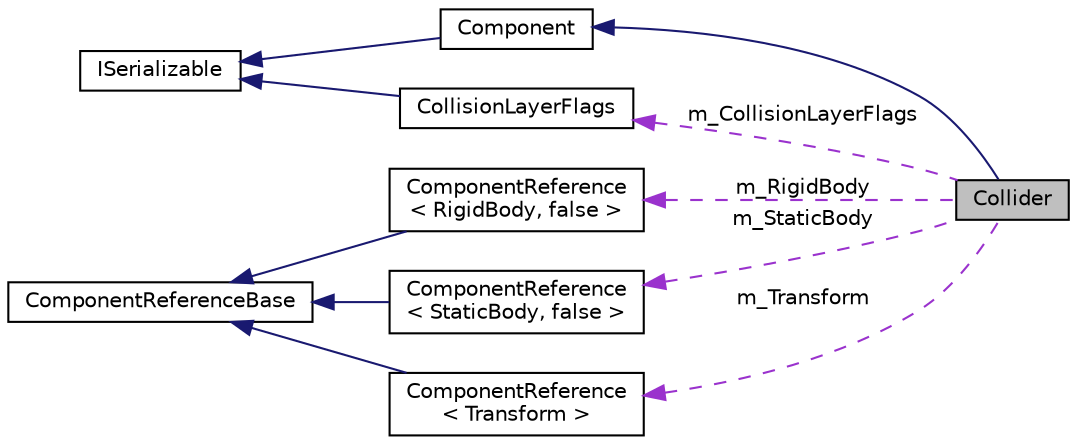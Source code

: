 digraph "Collider"
{
 // LATEX_PDF_SIZE
  edge [fontname="Helvetica",fontsize="10",labelfontname="Helvetica",labelfontsize="10"];
  node [fontname="Helvetica",fontsize="10",shape=record];
  rankdir="LR";
  Node1 [label="Collider",height=0.2,width=0.4,color="black", fillcolor="grey75", style="filled", fontcolor="black",tooltip="component which is used for detecting collisions and information about them"];
  Node2 -> Node1 [dir="back",color="midnightblue",fontsize="10",style="solid",fontname="Helvetica"];
  Node2 [label="Component",height=0.2,width=0.4,color="black", fillcolor="white", style="filled",URL="$d8/d6b/classComponent.html",tooltip=" "];
  Node3 -> Node2 [dir="back",color="midnightblue",fontsize="10",style="solid",fontname="Helvetica"];
  Node3 [label="ISerializable",height=0.2,width=0.4,color="black", fillcolor="white", style="filled",URL="$db/df8/classISerializable.html",tooltip="interface for all serializable objects"];
  Node4 -> Node1 [dir="back",color="darkorchid3",fontsize="10",style="dashed",label=" m_RigidBody" ,fontname="Helvetica"];
  Node4 [label="ComponentReference\l\< RigidBody, false \>",height=0.2,width=0.4,color="black", fillcolor="white", style="filled",URL="$df/d02/classComponentReference.html",tooltip=" "];
  Node5 -> Node4 [dir="back",color="midnightblue",fontsize="10",style="solid",fontname="Helvetica"];
  Node5 [label="ComponentReferenceBase",height=0.2,width=0.4,color="black", fillcolor="white", style="filled",URL="$db/d86/classComponentReferenceBase.html",tooltip="abstract base class for templatized ComponentReferences"];
  Node6 -> Node1 [dir="back",color="darkorchid3",fontsize="10",style="dashed",label=" m_StaticBody" ,fontname="Helvetica"];
  Node6 [label="ComponentReference\l\< StaticBody, false \>",height=0.2,width=0.4,color="black", fillcolor="white", style="filled",URL="$df/d02/classComponentReference.html",tooltip=" "];
  Node5 -> Node6 [dir="back",color="midnightblue",fontsize="10",style="solid",fontname="Helvetica"];
  Node7 -> Node1 [dir="back",color="darkorchid3",fontsize="10",style="dashed",label=" m_CollisionLayerFlags" ,fontname="Helvetica"];
  Node7 [label="CollisionLayerFlags",height=0.2,width=0.4,color="black", fillcolor="white", style="filled",URL="$d6/d5e/classCollisionLayerFlags.html",tooltip=" "];
  Node3 -> Node7 [dir="back",color="midnightblue",fontsize="10",style="solid",fontname="Helvetica"];
  Node8 -> Node1 [dir="back",color="darkorchid3",fontsize="10",style="dashed",label=" m_Transform" ,fontname="Helvetica"];
  Node8 [label="ComponentReference\l\< Transform \>",height=0.2,width=0.4,color="black", fillcolor="white", style="filled",URL="$df/d02/classComponentReference.html",tooltip=" "];
  Node5 -> Node8 [dir="back",color="midnightblue",fontsize="10",style="solid",fontname="Helvetica"];
}
